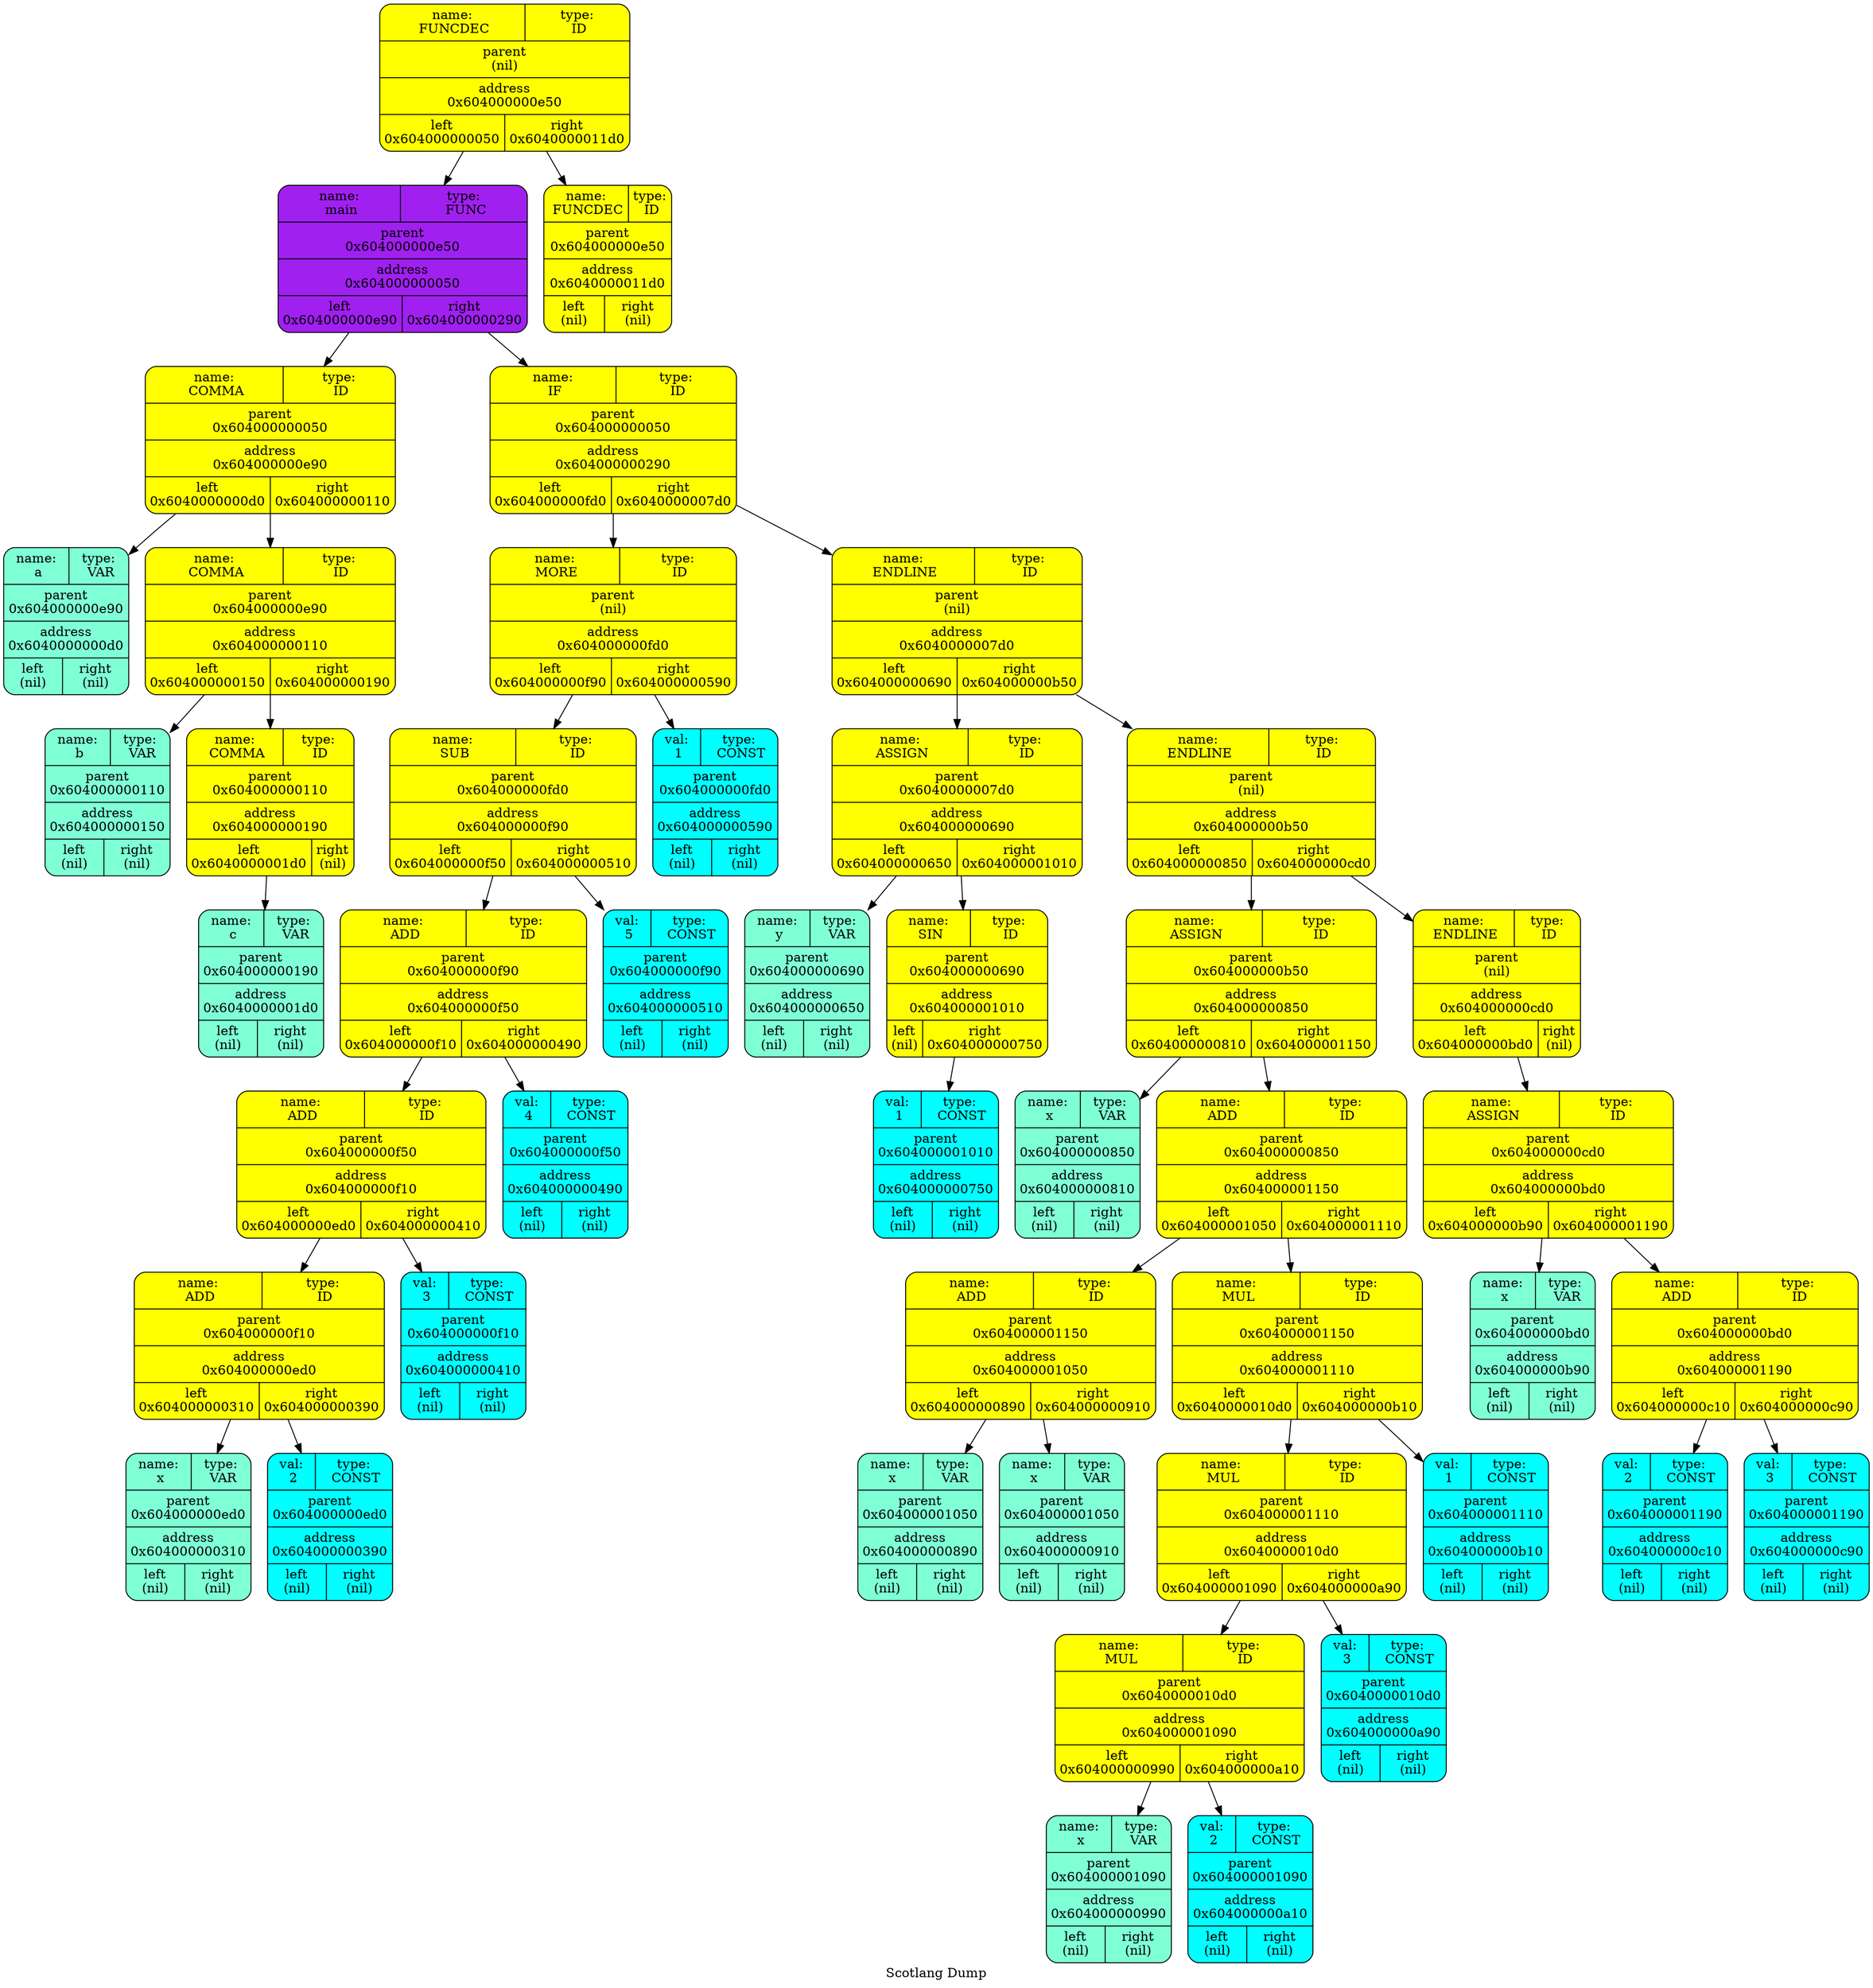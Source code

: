   digraph tree  {
  node[   shape     = "Mrecord",  style     = "filled",  fillcolor = "white",  fontcolor = "#000000",  margin    = "0.075"];
  rankdir   = "TB";

  label     = "Scotlang Dump";
"node0" [shape = "Mrecord", label = "{{<left>name:\n FUNCDEC | <right>type:\n ID} | parent\n(nil) | <f0> address\n0x604000000e50| {<left>left\n0x604000000050 | <right>right\n0x6040000011d0\n}}", fillcolor = "yellow"]
"node1" [shape = "Mrecord", label = "{{<left>name:\n main | <right>type:\n FUNC} | parent\n0x604000000e50 | <f0> address\n0x604000000050| {<left>left\n0x604000000e90 | <right>right\n0x604000000290\n}}", fillcolor = "purple"]
"node2" [shape = "Mrecord", label = "{{<left>name:\n COMMA | <right>type:\n ID} | parent\n0x604000000050 | <f0> address\n0x604000000e90| {<left>left\n0x6040000000d0 | <right>right\n0x604000000110\n}}", fillcolor = "yellow"]
"node3" [shape = "Mrecord", label = "{{<left>name:\n a | <right>type:\n VAR} | parent\n0x604000000e90 | <f0> address\n0x6040000000d0| {<left>left\n(nil) | <right>right\n(nil)\n}}", fillcolor = "aquamarine"]
"node2" -> "node3"
"node4" [shape = "Mrecord", label = "{{<left>name:\n COMMA | <right>type:\n ID} | parent\n0x604000000e90 | <f0> address\n0x604000000110| {<left>left\n0x604000000150 | <right>right\n0x604000000190\n}}", fillcolor = "yellow"]
"node5" [shape = "Mrecord", label = "{{<left>name:\n b | <right>type:\n VAR} | parent\n0x604000000110 | <f0> address\n0x604000000150| {<left>left\n(nil) | <right>right\n(nil)\n}}", fillcolor = "aquamarine"]
"node4" -> "node5"
"node6" [shape = "Mrecord", label = "{{<left>name:\n COMMA | <right>type:\n ID} | parent\n0x604000000110 | <f0> address\n0x604000000190| {<left>left\n0x6040000001d0 | <right>right\n(nil)\n}}", fillcolor = "yellow"]
"node7" [shape = "Mrecord", label = "{{<left>name:\n c | <right>type:\n VAR} | parent\n0x604000000190 | <f0> address\n0x6040000001d0| {<left>left\n(nil) | <right>right\n(nil)\n}}", fillcolor = "aquamarine"]
"node6" -> "node7"
"node4" -> "node6"
"node2" -> "node4"
"node1" -> "node2"
"node8" [shape = "Mrecord", label = "{{<left>name:\n IF | <right>type:\n ID} | parent\n0x604000000050 | <f0> address\n0x604000000290| {<left>left\n0x604000000fd0 | <right>right\n0x6040000007d0\n}}", fillcolor = "yellow"]
"node9" [shape = "Mrecord", label = "{{<left>name:\n MORE | <right>type:\n ID} | parent\n(nil) | <f0> address\n0x604000000fd0| {<left>left\n0x604000000f90 | <right>right\n0x604000000590\n}}", fillcolor = "yellow"]
"node10" [shape = "Mrecord", label = "{{<left>name:\n SUB | <right>type:\n ID} | parent\n0x604000000fd0 | <f0> address\n0x604000000f90| {<left>left\n0x604000000f50 | <right>right\n0x604000000510\n}}", fillcolor = "yellow"]
"node11" [shape = "Mrecord", label = "{{<left>name:\n ADD | <right>type:\n ID} | parent\n0x604000000f90 | <f0> address\n0x604000000f50| {<left>left\n0x604000000f10 | <right>right\n0x604000000490\n}}", fillcolor = "yellow"]
"node12" [shape = "Mrecord", label = "{{<left>name:\n ADD | <right>type:\n ID} | parent\n0x604000000f50 | <f0> address\n0x604000000f10| {<left>left\n0x604000000ed0 | <right>right\n0x604000000410\n}}", fillcolor = "yellow"]
"node13" [shape = "Mrecord", label = "{{<left>name:\n ADD | <right>type:\n ID} | parent\n0x604000000f10 | <f0> address\n0x604000000ed0| {<left>left\n0x604000000310 | <right>right\n0x604000000390\n}}", fillcolor = "yellow"]
"node14" [shape = "Mrecord", label = "{{<left>name:\n x | <right>type:\n VAR} | parent\n0x604000000ed0 | <f0> address\n0x604000000310| {<left>left\n(nil) | <right>right\n(nil)\n}}", fillcolor = "aquamarine"]
"node13" -> "node14"
"node15" [shape = "Mrecord", label = "{{<left>val:\n 2 | <right>type:\n CONST} | parent\n0x604000000ed0 | <f0> address\n0x604000000390| {<left>left\n(nil) | <right>right\n(nil)\n}}", fillcolor = "aqua"]
"node13" -> "node15"
"node12" -> "node13"
"node16" [shape = "Mrecord", label = "{{<left>val:\n 3 | <right>type:\n CONST} | parent\n0x604000000f10 | <f0> address\n0x604000000410| {<left>left\n(nil) | <right>right\n(nil)\n}}", fillcolor = "aqua"]
"node12" -> "node16"
"node11" -> "node12"
"node17" [shape = "Mrecord", label = "{{<left>val:\n 4 | <right>type:\n CONST} | parent\n0x604000000f50 | <f0> address\n0x604000000490| {<left>left\n(nil) | <right>right\n(nil)\n}}", fillcolor = "aqua"]
"node11" -> "node17"
"node10" -> "node11"
"node18" [shape = "Mrecord", label = "{{<left>val:\n 5 | <right>type:\n CONST} | parent\n0x604000000f90 | <f0> address\n0x604000000510| {<left>left\n(nil) | <right>right\n(nil)\n}}", fillcolor = "aqua"]
"node10" -> "node18"
"node9" -> "node10"
"node19" [shape = "Mrecord", label = "{{<left>val:\n 1 | <right>type:\n CONST} | parent\n0x604000000fd0 | <f0> address\n0x604000000590| {<left>left\n(nil) | <right>right\n(nil)\n}}", fillcolor = "aqua"]
"node9" -> "node19"
"node8" -> "node9"
"node20" [shape = "Mrecord", label = "{{<left>name:\n ENDLINE | <right>type:\n ID} | parent\n(nil) | <f0> address\n0x6040000007d0| {<left>left\n0x604000000690 | <right>right\n0x604000000b50\n}}", fillcolor = "yellow"]
"node21" [shape = "Mrecord", label = "{{<left>name:\n ASSIGN | <right>type:\n ID} | parent\n0x6040000007d0 | <f0> address\n0x604000000690| {<left>left\n0x604000000650 | <right>right\n0x604000001010\n}}", fillcolor = "yellow"]
"node22" [shape = "Mrecord", label = "{{<left>name:\n y | <right>type:\n VAR} | parent\n0x604000000690 | <f0> address\n0x604000000650| {<left>left\n(nil) | <right>right\n(nil)\n}}", fillcolor = "aquamarine"]
"node21" -> "node22"
"node23" [shape = "Mrecord", label = "{{<left>name:\n SIN | <right>type:\n ID} | parent\n0x604000000690 | <f0> address\n0x604000001010| {<left>left\n(nil) | <right>right\n0x604000000750\n}}", fillcolor = "yellow"]
"node24" [shape = "Mrecord", label = "{{<left>val:\n 1 | <right>type:\n CONST} | parent\n0x604000001010 | <f0> address\n0x604000000750| {<left>left\n(nil) | <right>right\n(nil)\n}}", fillcolor = "aqua"]
"node23" -> "node24"
"node21" -> "node23"
"node20" -> "node21"
"node25" [shape = "Mrecord", label = "{{<left>name:\n ENDLINE | <right>type:\n ID} | parent\n(nil) | <f0> address\n0x604000000b50| {<left>left\n0x604000000850 | <right>right\n0x604000000cd0\n}}", fillcolor = "yellow"]
"node26" [shape = "Mrecord", label = "{{<left>name:\n ASSIGN | <right>type:\n ID} | parent\n0x604000000b50 | <f0> address\n0x604000000850| {<left>left\n0x604000000810 | <right>right\n0x604000001150\n}}", fillcolor = "yellow"]
"node27" [shape = "Mrecord", label = "{{<left>name:\n x | <right>type:\n VAR} | parent\n0x604000000850 | <f0> address\n0x604000000810| {<left>left\n(nil) | <right>right\n(nil)\n}}", fillcolor = "aquamarine"]
"node26" -> "node27"
"node28" [shape = "Mrecord", label = "{{<left>name:\n ADD | <right>type:\n ID} | parent\n0x604000000850 | <f0> address\n0x604000001150| {<left>left\n0x604000001050 | <right>right\n0x604000001110\n}}", fillcolor = "yellow"]
"node29" [shape = "Mrecord", label = "{{<left>name:\n ADD | <right>type:\n ID} | parent\n0x604000001150 | <f0> address\n0x604000001050| {<left>left\n0x604000000890 | <right>right\n0x604000000910\n}}", fillcolor = "yellow"]
"node30" [shape = "Mrecord", label = "{{<left>name:\n x | <right>type:\n VAR} | parent\n0x604000001050 | <f0> address\n0x604000000890| {<left>left\n(nil) | <right>right\n(nil)\n}}", fillcolor = "aquamarine"]
"node29" -> "node30"
"node31" [shape = "Mrecord", label = "{{<left>name:\n x | <right>type:\n VAR} | parent\n0x604000001050 | <f0> address\n0x604000000910| {<left>left\n(nil) | <right>right\n(nil)\n}}", fillcolor = "aquamarine"]
"node29" -> "node31"
"node28" -> "node29"
"node32" [shape = "Mrecord", label = "{{<left>name:\n MUL | <right>type:\n ID} | parent\n0x604000001150 | <f0> address\n0x604000001110| {<left>left\n0x6040000010d0 | <right>right\n0x604000000b10\n}}", fillcolor = "yellow"]
"node33" [shape = "Mrecord", label = "{{<left>name:\n MUL | <right>type:\n ID} | parent\n0x604000001110 | <f0> address\n0x6040000010d0| {<left>left\n0x604000001090 | <right>right\n0x604000000a90\n}}", fillcolor = "yellow"]
"node34" [shape = "Mrecord", label = "{{<left>name:\n MUL | <right>type:\n ID} | parent\n0x6040000010d0 | <f0> address\n0x604000001090| {<left>left\n0x604000000990 | <right>right\n0x604000000a10\n}}", fillcolor = "yellow"]
"node35" [shape = "Mrecord", label = "{{<left>name:\n x | <right>type:\n VAR} | parent\n0x604000001090 | <f0> address\n0x604000000990| {<left>left\n(nil) | <right>right\n(nil)\n}}", fillcolor = "aquamarine"]
"node34" -> "node35"
"node36" [shape = "Mrecord", label = "{{<left>val:\n 2 | <right>type:\n CONST} | parent\n0x604000001090 | <f0> address\n0x604000000a10| {<left>left\n(nil) | <right>right\n(nil)\n}}", fillcolor = "aqua"]
"node34" -> "node36"
"node33" -> "node34"
"node37" [shape = "Mrecord", label = "{{<left>val:\n 3 | <right>type:\n CONST} | parent\n0x6040000010d0 | <f0> address\n0x604000000a90| {<left>left\n(nil) | <right>right\n(nil)\n}}", fillcolor = "aqua"]
"node33" -> "node37"
"node32" -> "node33"
"node38" [shape = "Mrecord", label = "{{<left>val:\n 1 | <right>type:\n CONST} | parent\n0x604000001110 | <f0> address\n0x604000000b10| {<left>left\n(nil) | <right>right\n(nil)\n}}", fillcolor = "aqua"]
"node32" -> "node38"
"node28" -> "node32"
"node26" -> "node28"
"node25" -> "node26"
"node39" [shape = "Mrecord", label = "{{<left>name:\n ENDLINE | <right>type:\n ID} | parent\n(nil) | <f0> address\n0x604000000cd0| {<left>left\n0x604000000bd0 | <right>right\n(nil)\n}}", fillcolor = "yellow"]
"node40" [shape = "Mrecord", label = "{{<left>name:\n ASSIGN | <right>type:\n ID} | parent\n0x604000000cd0 | <f0> address\n0x604000000bd0| {<left>left\n0x604000000b90 | <right>right\n0x604000001190\n}}", fillcolor = "yellow"]
"node41" [shape = "Mrecord", label = "{{<left>name:\n x | <right>type:\n VAR} | parent\n0x604000000bd0 | <f0> address\n0x604000000b90| {<left>left\n(nil) | <right>right\n(nil)\n}}", fillcolor = "aquamarine"]
"node40" -> "node41"
"node42" [shape = "Mrecord", label = "{{<left>name:\n ADD | <right>type:\n ID} | parent\n0x604000000bd0 | <f0> address\n0x604000001190| {<left>left\n0x604000000c10 | <right>right\n0x604000000c90\n}}", fillcolor = "yellow"]
"node43" [shape = "Mrecord", label = "{{<left>val:\n 2 | <right>type:\n CONST} | parent\n0x604000001190 | <f0> address\n0x604000000c10| {<left>left\n(nil) | <right>right\n(nil)\n}}", fillcolor = "aqua"]
"node42" -> "node43"
"node44" [shape = "Mrecord", label = "{{<left>val:\n 3 | <right>type:\n CONST} | parent\n0x604000001190 | <f0> address\n0x604000000c90| {<left>left\n(nil) | <right>right\n(nil)\n}}", fillcolor = "aqua"]
"node42" -> "node44"
"node40" -> "node42"
"node39" -> "node40"
"node25" -> "node39"
"node20" -> "node25"
"node8" -> "node20"
"node1" -> "node8"
"node0" -> "node1"
"node45" [shape = "Mrecord", label = "{{<left>name:\n FUNCDEC | <right>type:\n ID} | parent\n0x604000000e50 | <f0> address\n0x6040000011d0| {<left>left\n(nil) | <right>right\n(nil)\n}}", fillcolor = "yellow"]
"node0" -> "node45"
  }